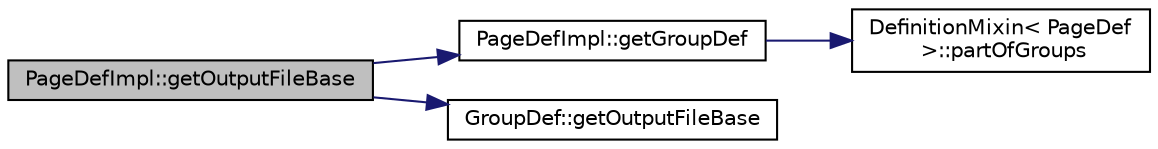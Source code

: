 digraph "PageDefImpl::getOutputFileBase"
{
 // LATEX_PDF_SIZE
  edge [fontname="Helvetica",fontsize="10",labelfontname="Helvetica",labelfontsize="10"];
  node [fontname="Helvetica",fontsize="10",shape=record];
  rankdir="LR";
  Node1 [label="PageDefImpl::getOutputFileBase",height=0.2,width=0.4,color="black", fillcolor="grey75", style="filled", fontcolor="black",tooltip=" "];
  Node1 -> Node2 [color="midnightblue",fontsize="10",style="solid"];
  Node2 [label="PageDefImpl::getGroupDef",height=0.2,width=0.4,color="black", fillcolor="white", style="filled",URL="$classPageDefImpl.html#a63248c5ba6e3456716765b561e00dbba",tooltip=" "];
  Node2 -> Node3 [color="midnightblue",fontsize="10",style="solid"];
  Node3 [label="DefinitionMixin\< PageDef\l \>::partOfGroups",height=0.2,width=0.4,color="black", fillcolor="white", style="filled",URL="$classDefinitionMixin.html#a39a1210547535bd90101e9432c5820b9",tooltip=" "];
  Node1 -> Node4 [color="midnightblue",fontsize="10",style="solid"];
  Node4 [label="GroupDef::getOutputFileBase",height=0.2,width=0.4,color="black", fillcolor="white", style="filled",URL="$classGroupDef.html#a3115ed4515dd434a3471cfae8a92d432",tooltip=" "];
}
